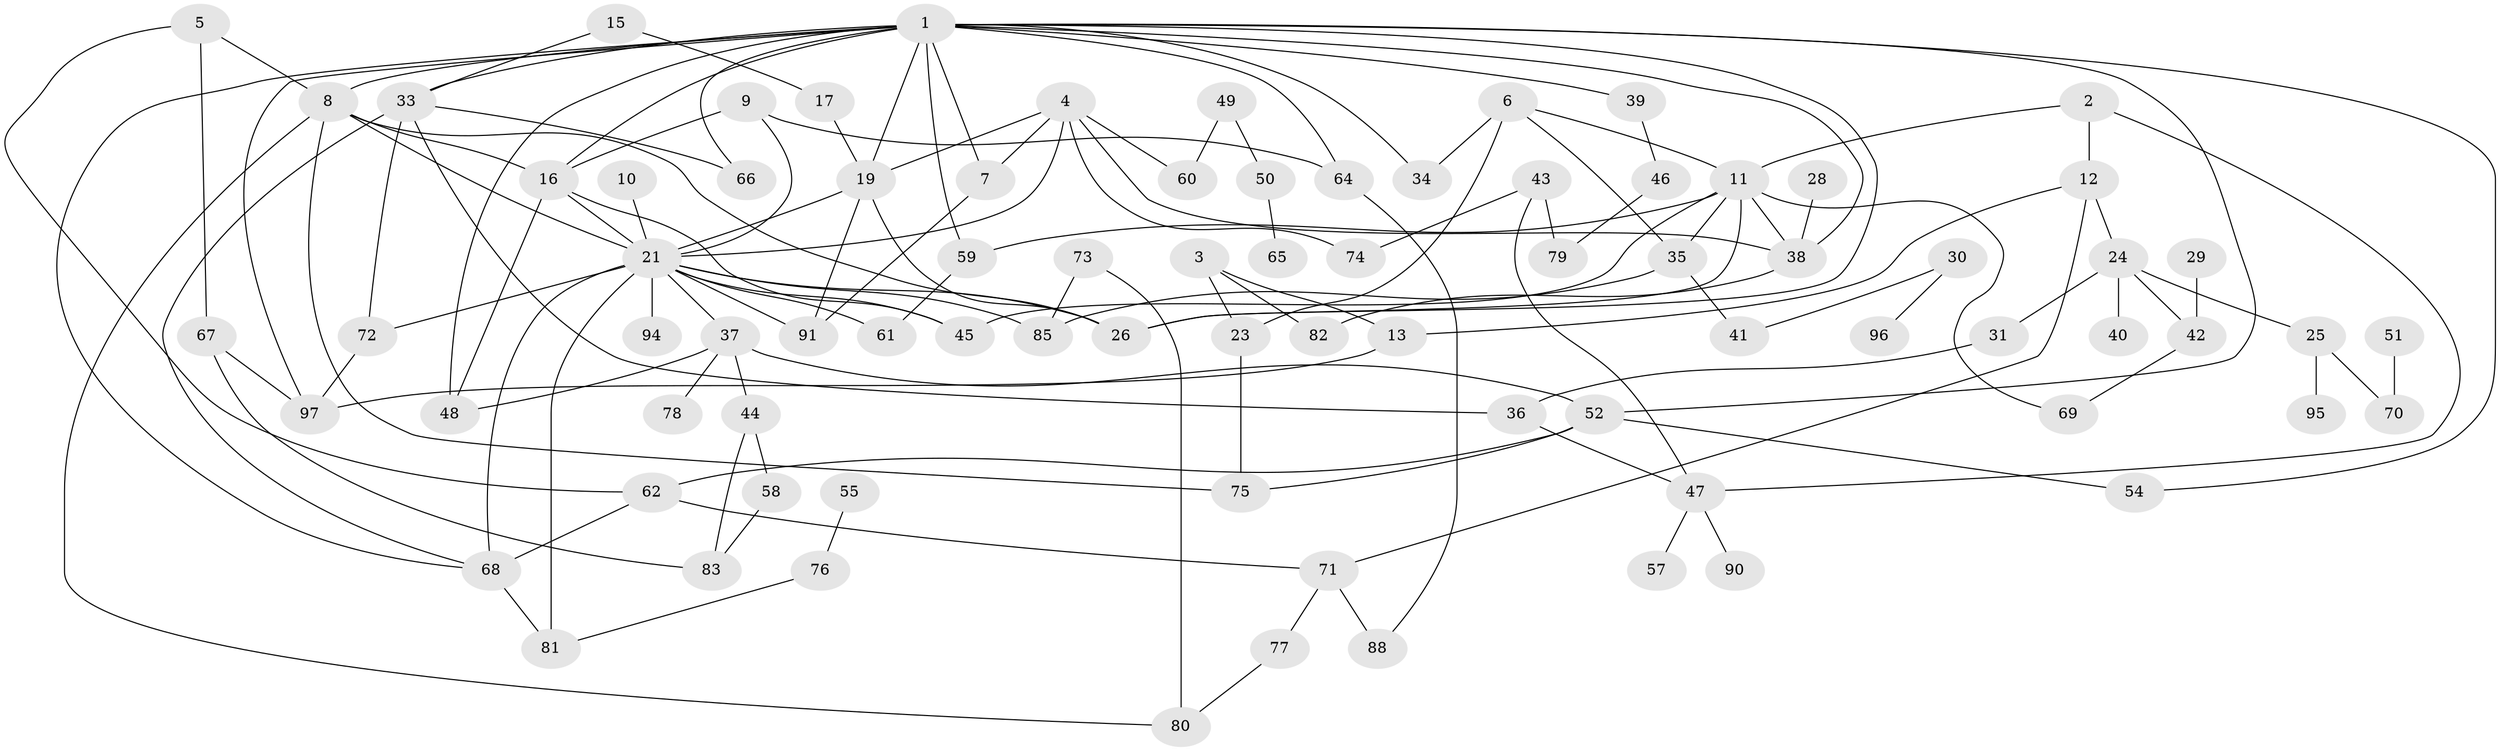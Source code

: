 // original degree distribution, {3: 0.25547445255474455, 4: 0.10218978102189781, 1: 0.18248175182481752, 2: 0.26277372262773724, 0: 0.08759124087591241, 6: 0.043795620437956206, 5: 0.043795620437956206, 8: 0.021897810218978103}
// Generated by graph-tools (version 1.1) at 2025/47/03/04/25 22:47:54]
// undirected, 82 vertices, 132 edges
graph export_dot {
  node [color=gray90,style=filled];
  1;
  2;
  3;
  4;
  5;
  6;
  7;
  8;
  9;
  10;
  11;
  12;
  13;
  15;
  16;
  17;
  19;
  21;
  23;
  24;
  25;
  26;
  28;
  29;
  30;
  31;
  33;
  34;
  35;
  36;
  37;
  38;
  39;
  40;
  41;
  42;
  43;
  44;
  45;
  46;
  47;
  48;
  49;
  50;
  51;
  52;
  54;
  55;
  57;
  58;
  59;
  60;
  61;
  62;
  64;
  65;
  66;
  67;
  68;
  69;
  70;
  71;
  72;
  73;
  74;
  75;
  76;
  77;
  78;
  79;
  80;
  81;
  82;
  83;
  85;
  88;
  90;
  91;
  94;
  95;
  96;
  97;
  1 -- 7 [weight=1.0];
  1 -- 8 [weight=1.0];
  1 -- 16 [weight=1.0];
  1 -- 19 [weight=1.0];
  1 -- 26 [weight=1.0];
  1 -- 33 [weight=1.0];
  1 -- 34 [weight=1.0];
  1 -- 38 [weight=1.0];
  1 -- 39 [weight=1.0];
  1 -- 48 [weight=1.0];
  1 -- 52 [weight=1.0];
  1 -- 54 [weight=1.0];
  1 -- 59 [weight=1.0];
  1 -- 64 [weight=1.0];
  1 -- 66 [weight=1.0];
  1 -- 68 [weight=1.0];
  1 -- 97 [weight=1.0];
  2 -- 11 [weight=1.0];
  2 -- 12 [weight=1.0];
  2 -- 47 [weight=1.0];
  3 -- 13 [weight=1.0];
  3 -- 23 [weight=1.0];
  3 -- 82 [weight=1.0];
  4 -- 7 [weight=1.0];
  4 -- 19 [weight=1.0];
  4 -- 21 [weight=1.0];
  4 -- 38 [weight=1.0];
  4 -- 60 [weight=1.0];
  4 -- 74 [weight=1.0];
  5 -- 8 [weight=1.0];
  5 -- 62 [weight=1.0];
  5 -- 67 [weight=1.0];
  6 -- 11 [weight=1.0];
  6 -- 23 [weight=1.0];
  6 -- 34 [weight=1.0];
  6 -- 35 [weight=1.0];
  7 -- 91 [weight=1.0];
  8 -- 16 [weight=2.0];
  8 -- 21 [weight=1.0];
  8 -- 26 [weight=1.0];
  8 -- 75 [weight=1.0];
  8 -- 80 [weight=1.0];
  9 -- 16 [weight=1.0];
  9 -- 21 [weight=1.0];
  9 -- 64 [weight=1.0];
  10 -- 21 [weight=1.0];
  11 -- 26 [weight=1.0];
  11 -- 35 [weight=1.0];
  11 -- 38 [weight=1.0];
  11 -- 45 [weight=1.0];
  11 -- 59 [weight=1.0];
  11 -- 69 [weight=1.0];
  12 -- 13 [weight=1.0];
  12 -- 24 [weight=2.0];
  12 -- 71 [weight=1.0];
  13 -- 97 [weight=1.0];
  15 -- 17 [weight=1.0];
  15 -- 33 [weight=1.0];
  16 -- 21 [weight=1.0];
  16 -- 45 [weight=1.0];
  16 -- 48 [weight=1.0];
  17 -- 19 [weight=1.0];
  19 -- 21 [weight=1.0];
  19 -- 26 [weight=1.0];
  19 -- 91 [weight=1.0];
  21 -- 26 [weight=1.0];
  21 -- 37 [weight=1.0];
  21 -- 45 [weight=1.0];
  21 -- 61 [weight=1.0];
  21 -- 68 [weight=1.0];
  21 -- 72 [weight=1.0];
  21 -- 81 [weight=1.0];
  21 -- 85 [weight=1.0];
  21 -- 91 [weight=1.0];
  21 -- 94 [weight=1.0];
  23 -- 75 [weight=1.0];
  24 -- 25 [weight=1.0];
  24 -- 31 [weight=1.0];
  24 -- 40 [weight=1.0];
  24 -- 42 [weight=1.0];
  25 -- 70 [weight=1.0];
  25 -- 95 [weight=1.0];
  28 -- 38 [weight=1.0];
  29 -- 42 [weight=1.0];
  30 -- 41 [weight=1.0];
  30 -- 96 [weight=1.0];
  31 -- 36 [weight=1.0];
  33 -- 36 [weight=1.0];
  33 -- 66 [weight=1.0];
  33 -- 68 [weight=1.0];
  33 -- 72 [weight=1.0];
  35 -- 41 [weight=1.0];
  35 -- 85 [weight=1.0];
  36 -- 47 [weight=1.0];
  37 -- 44 [weight=1.0];
  37 -- 48 [weight=1.0];
  37 -- 52 [weight=1.0];
  37 -- 78 [weight=1.0];
  38 -- 82 [weight=1.0];
  39 -- 46 [weight=1.0];
  42 -- 69 [weight=1.0];
  43 -- 47 [weight=1.0];
  43 -- 74 [weight=1.0];
  43 -- 79 [weight=1.0];
  44 -- 58 [weight=1.0];
  44 -- 83 [weight=1.0];
  46 -- 79 [weight=1.0];
  47 -- 57 [weight=1.0];
  47 -- 90 [weight=1.0];
  49 -- 50 [weight=1.0];
  49 -- 60 [weight=1.0];
  50 -- 65 [weight=1.0];
  51 -- 70 [weight=1.0];
  52 -- 54 [weight=1.0];
  52 -- 62 [weight=1.0];
  52 -- 75 [weight=1.0];
  55 -- 76 [weight=1.0];
  58 -- 83 [weight=1.0];
  59 -- 61 [weight=1.0];
  62 -- 68 [weight=1.0];
  62 -- 71 [weight=1.0];
  64 -- 88 [weight=1.0];
  67 -- 83 [weight=1.0];
  67 -- 97 [weight=1.0];
  68 -- 81 [weight=1.0];
  71 -- 77 [weight=1.0];
  71 -- 88 [weight=1.0];
  72 -- 97 [weight=1.0];
  73 -- 80 [weight=1.0];
  73 -- 85 [weight=1.0];
  76 -- 81 [weight=1.0];
  77 -- 80 [weight=1.0];
}
